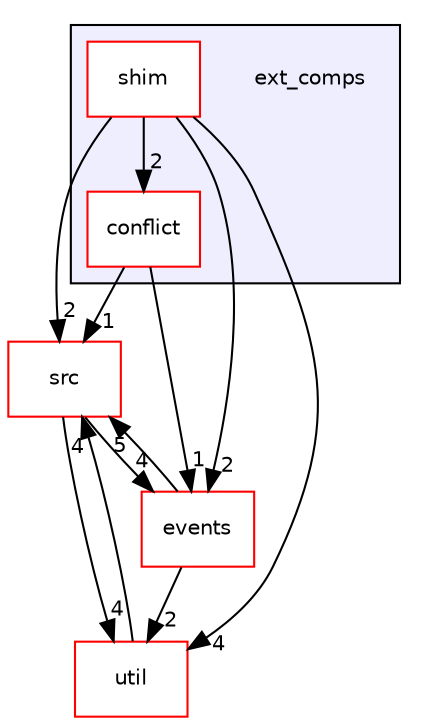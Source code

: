 digraph "ext_comps" {
  compound=true
  node [ fontsize="10", fontname="Helvetica"];
  edge [ labelfontsize="10", labelfontname="Helvetica"];
  subgraph clusterdir_d7c209a246552ade0a12df4403b93cd5 {
    graph [ bgcolor="#eeeeff", pencolor="black", label="" URL="dir_d7c209a246552ade0a12df4403b93cd5.html"];
    dir_d7c209a246552ade0a12df4403b93cd5 [shape=plaintext label="ext_comps"];
    dir_90773cd7cea9981a02d706a4ae4d09c1 [shape=box label="conflict" color="red" fillcolor="white" style="filled" URL="dir_90773cd7cea9981a02d706a4ae4d09c1.html"];
    dir_6c4861834e4980f643fd42e1bccda41f [shape=box label="shim" color="red" fillcolor="white" style="filled" URL="dir_6c4861834e4980f643fd42e1bccda41f.html"];
  }
  dir_68267d1309a1af8e8297ef4c3efbcdba [shape=box label="src" fillcolor="white" style="filled" color="red" URL="dir_68267d1309a1af8e8297ef4c3efbcdba.html"];
  dir_23ec12649285f9fabf3a6b7380226c28 [shape=box label="util" fillcolor="white" style="filled" color="red" URL="dir_23ec12649285f9fabf3a6b7380226c28.html"];
  dir_7d604191edc08013a26f918aa8ef79ad [shape=box label="events" fillcolor="white" style="filled" color="red" URL="dir_7d604191edc08013a26f918aa8ef79ad.html"];
  dir_68267d1309a1af8e8297ef4c3efbcdba->dir_23ec12649285f9fabf3a6b7380226c28 [headlabel="4", labeldistance=1.5 headhref="dir_000020_000028.html"];
  dir_68267d1309a1af8e8297ef4c3efbcdba->dir_7d604191edc08013a26f918aa8ef79ad [headlabel="4", labeldistance=1.5 headhref="dir_000020_000016.html"];
  dir_23ec12649285f9fabf3a6b7380226c28->dir_68267d1309a1af8e8297ef4c3efbcdba [headlabel="4", labeldistance=1.5 headhref="dir_000028_000020.html"];
  dir_6c4861834e4980f643fd42e1bccda41f->dir_68267d1309a1af8e8297ef4c3efbcdba [headlabel="2", labeldistance=1.5 headhref="dir_000017_000020.html"];
  dir_6c4861834e4980f643fd42e1bccda41f->dir_23ec12649285f9fabf3a6b7380226c28 [headlabel="4", labeldistance=1.5 headhref="dir_000017_000028.html"];
  dir_6c4861834e4980f643fd42e1bccda41f->dir_90773cd7cea9981a02d706a4ae4d09c1 [headlabel="2", labeldistance=1.5 headhref="dir_000017_000012.html"];
  dir_6c4861834e4980f643fd42e1bccda41f->dir_7d604191edc08013a26f918aa8ef79ad [headlabel="2", labeldistance=1.5 headhref="dir_000017_000016.html"];
  dir_90773cd7cea9981a02d706a4ae4d09c1->dir_68267d1309a1af8e8297ef4c3efbcdba [headlabel="1", labeldistance=1.5 headhref="dir_000012_000020.html"];
  dir_90773cd7cea9981a02d706a4ae4d09c1->dir_7d604191edc08013a26f918aa8ef79ad [headlabel="1", labeldistance=1.5 headhref="dir_000012_000016.html"];
  dir_7d604191edc08013a26f918aa8ef79ad->dir_68267d1309a1af8e8297ef4c3efbcdba [headlabel="5", labeldistance=1.5 headhref="dir_000016_000020.html"];
  dir_7d604191edc08013a26f918aa8ef79ad->dir_23ec12649285f9fabf3a6b7380226c28 [headlabel="2", labeldistance=1.5 headhref="dir_000016_000028.html"];
}
